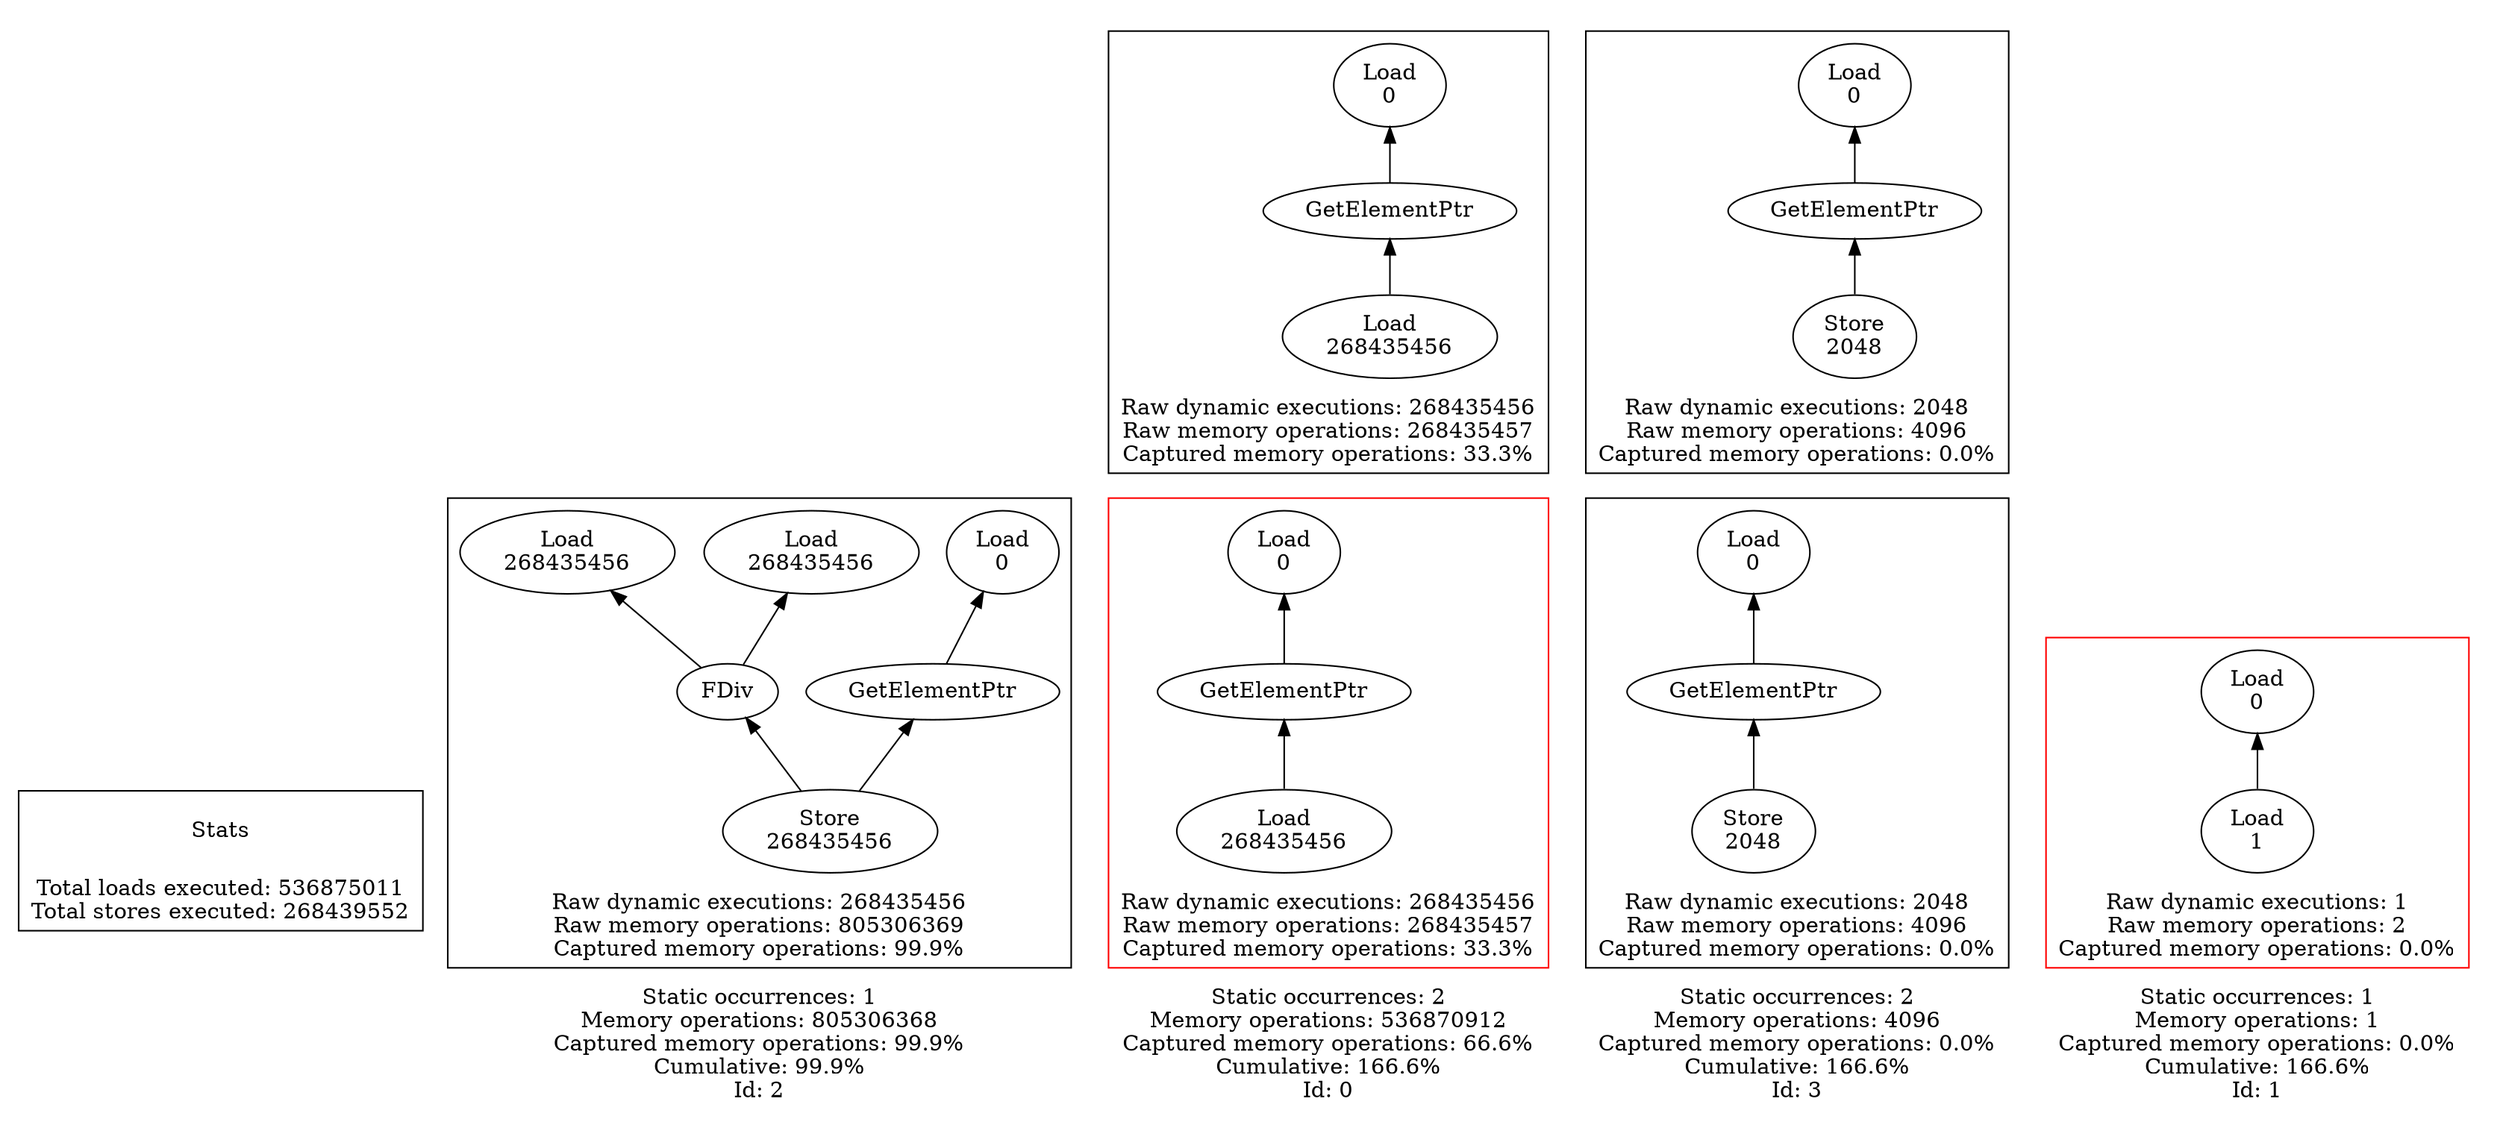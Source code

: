 strict digraph {
rankdir=BT
subgraph {
Stats [shape=plaintext]
cluster=true
label="Total loads executed: 536875011\nTotal stores executed: 268439552"
}
subgraph {
subgraph {
"2_0_40" [label="FDiv"]
"2_0_39" [label="Load\n268435456"]
"2_0_40" -> "2_0_39"
"2_0_37" [label="Load\n268435456"]
"2_0_40" -> "2_0_37"
"2_0_38" [label="GetElementPtr"]
"2_0_28" [label="Load\n0"]
"2_0_38" -> "2_0_28"
{
rank=min
"2_0_41" [label="Store\n268435456"]
}
"2_0_41" -> "2_0_38"
"2_0_41" -> "2_0_40"
cluster=true
label="Raw dynamic executions: 268435456\nRaw memory operations: 805306369\nCaptured memory operations: 99.9%"
}
cluster=true
penwidth=0
label="Static occurrences: 1\nMemory operations: 805306368\nCaptured memory operations: 99.9%\nCumulative: 99.9%\nId: 2"
}
subgraph {
subgraph {
{
rank=min
"0_0_37" [label="Load\n268435456"]
}
"0_0_36" [label="GetElementPtr"]
"0_0_37" -> "0_0_36"
"0_0_29" [label="Load\n0"]
"0_0_36" -> "0_0_29"
cluster=true
label="Raw dynamic executions: 268435456\nRaw memory operations: 268435457\nCaptured memory operations: 33.3%"
}
subgraph {
{
rank=max
"0_1" [shape=point style=invis]
"0_1" -> "0_0_37" [style=invis]
}
{
rank=min
"0_1_39" [label="Load\n268435456"]
}
"0_1_38" [label="GetElementPtr"]
"0_1_39" -> "0_1_38"
"0_1_28" [label="Load\n0"]
"0_1_38" -> "0_1_28"
cluster=true
label="Raw dynamic executions: 268435456\nRaw memory operations: 268435457\nCaptured memory operations: 33.3%"
color=red
}
cluster=true
penwidth=0
label="Static occurrences: 2\nMemory operations: 536870912\nCaptured memory operations: 66.6%\nCumulative: 166.6%\nId: 0"
}
subgraph {
subgraph {
"3_0_16" [label="GetElementPtr"]
"3_0_15" [label="Load\n0"]
"3_0_16" -> "3_0_15"
{
rank=min
"3_0_17" [label="Store\n2048"]
}
"3_0_17" -> "3_0_16"
cluster=true
label="Raw dynamic executions: 2048\nRaw memory operations: 4096\nCaptured memory operations: 0.0%"
}
subgraph {
{
rank=max
"3_1" [shape=point style=invis]
"3_1" -> "3_0_17" [style=invis]
}
"3_1_23" [label="GetElementPtr"]
"3_1_22" [label="Load\n0"]
"3_1_23" -> "3_1_22"
{
rank=min
"3_1_24" [label="Store\n2048"]
}
"3_1_24" -> "3_1_23"
cluster=true
label="Raw dynamic executions: 2048\nRaw memory operations: 4096\nCaptured memory operations: 0.0%"
}
cluster=true
penwidth=0
label="Static occurrences: 2\nMemory operations: 4096\nCaptured memory operations: 0.0%\nCumulative: 166.6%\nId: 3"
}
subgraph {
subgraph {
{
rank=min
"1_0_48" [label="Load\n1"]
}
"1_0_28" [label="Load\n0"]
"1_0_48" -> "1_0_28"
cluster=true
label="Raw dynamic executions: 1\nRaw memory operations: 2\nCaptured memory operations: 0.0%"
color=red
}
cluster=true
penwidth=0
label="Static occurrences: 1\nMemory operations: 1\nCaptured memory operations: 0.0%\nCumulative: 166.6%\nId: 1"
}
}
